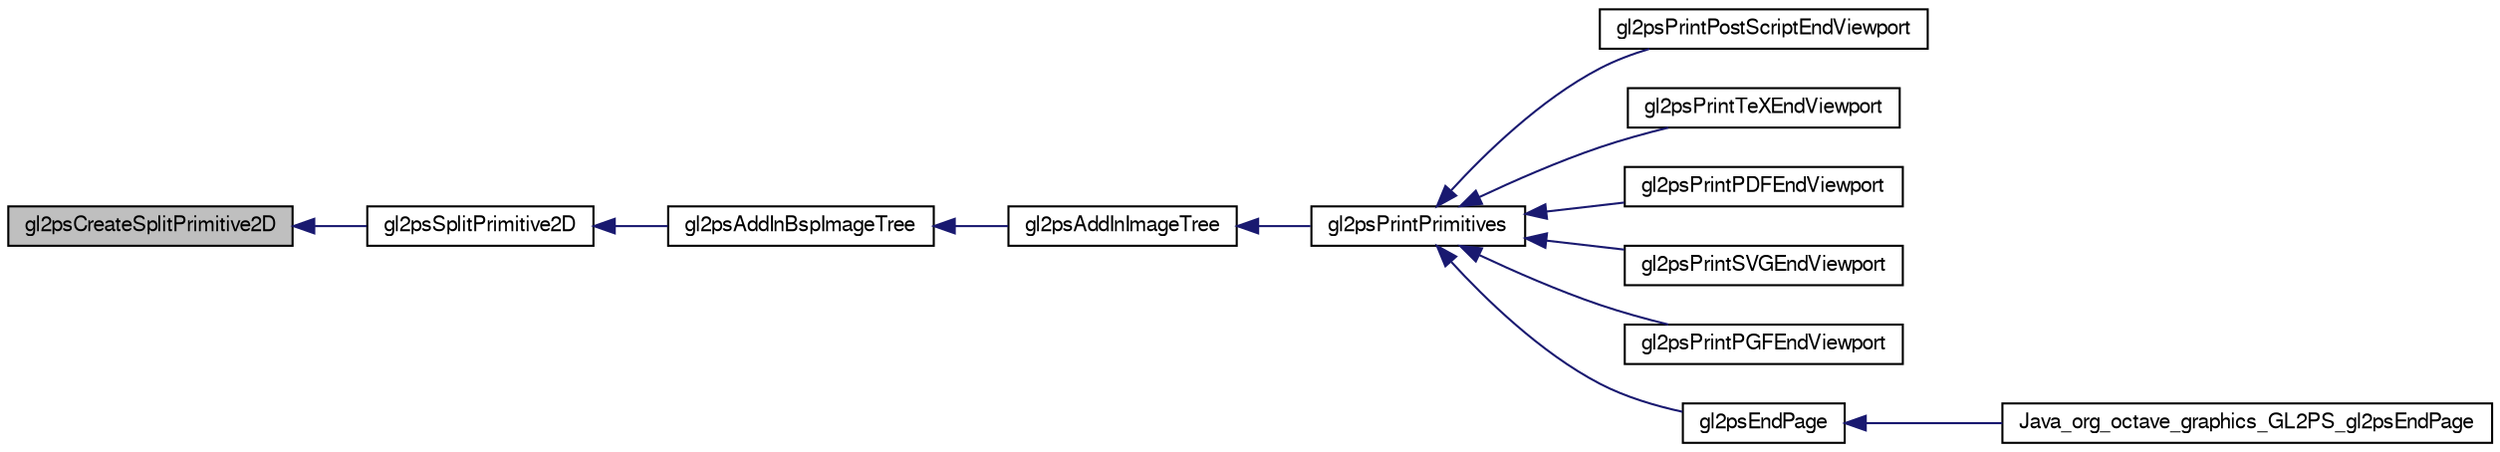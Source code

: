digraph G
{
  edge [fontname="FreeSans",fontsize="10",labelfontname="FreeSans",labelfontsize="10"];
  node [fontname="FreeSans",fontsize="10",shape=record];
  rankdir="LR";
  Node1 [label="gl2psCreateSplitPrimitive2D",height=0.2,width=0.4,color="black", fillcolor="grey75", style="filled" fontcolor="black"];
  Node1 -> Node2 [dir="back",color="midnightblue",fontsize="10",style="solid",fontname="FreeSans"];
  Node2 [label="gl2psSplitPrimitive2D",height=0.2,width=0.4,color="black", fillcolor="white", style="filled",URL="$gl2ps_8c.html#a27b55ebcdb7d29677eb7985e1cd437d4"];
  Node2 -> Node3 [dir="back",color="midnightblue",fontsize="10",style="solid",fontname="FreeSans"];
  Node3 [label="gl2psAddInBspImageTree",height=0.2,width=0.4,color="black", fillcolor="white", style="filled",URL="$gl2ps_8c.html#aa32bfee41ede700e6f4ddd3feed55cb7"];
  Node3 -> Node4 [dir="back",color="midnightblue",fontsize="10",style="solid",fontname="FreeSans"];
  Node4 [label="gl2psAddInImageTree",height=0.2,width=0.4,color="black", fillcolor="white", style="filled",URL="$gl2ps_8c.html#ac922753ff2ccd48beec9c2376f271258"];
  Node4 -> Node5 [dir="back",color="midnightblue",fontsize="10",style="solid",fontname="FreeSans"];
  Node5 [label="gl2psPrintPrimitives",height=0.2,width=0.4,color="black", fillcolor="white", style="filled",URL="$gl2ps_8c.html#a2a8f02c7a6eab001539f77b01f6d1941"];
  Node5 -> Node6 [dir="back",color="midnightblue",fontsize="10",style="solid",fontname="FreeSans"];
  Node6 [label="gl2psPrintPostScriptEndViewport",height=0.2,width=0.4,color="black", fillcolor="white", style="filled",URL="$gl2ps_8c.html#a3b0407153bd204bbcd617bf5a58ccd1c"];
  Node5 -> Node7 [dir="back",color="midnightblue",fontsize="10",style="solid",fontname="FreeSans"];
  Node7 [label="gl2psPrintTeXEndViewport",height=0.2,width=0.4,color="black", fillcolor="white", style="filled",URL="$gl2ps_8c.html#aa6c5bfc1045d8ad7b804164a3dc5fba8"];
  Node5 -> Node8 [dir="back",color="midnightblue",fontsize="10",style="solid",fontname="FreeSans"];
  Node8 [label="gl2psPrintPDFEndViewport",height=0.2,width=0.4,color="black", fillcolor="white", style="filled",URL="$gl2ps_8c.html#ab5bab8e233f1b7764e4747e3d8417d77"];
  Node5 -> Node9 [dir="back",color="midnightblue",fontsize="10",style="solid",fontname="FreeSans"];
  Node9 [label="gl2psPrintSVGEndViewport",height=0.2,width=0.4,color="black", fillcolor="white", style="filled",URL="$gl2ps_8c.html#a87f0c591d086c9139c5ea40cdb3bf64b"];
  Node5 -> Node10 [dir="back",color="midnightblue",fontsize="10",style="solid",fontname="FreeSans"];
  Node10 [label="gl2psPrintPGFEndViewport",height=0.2,width=0.4,color="black", fillcolor="white", style="filled",URL="$gl2ps_8c.html#ad1fb2099f1148001f84b7fe92f91089c"];
  Node5 -> Node11 [dir="back",color="midnightblue",fontsize="10",style="solid",fontname="FreeSans"];
  Node11 [label="gl2psEndPage",height=0.2,width=0.4,color="black", fillcolor="white", style="filled",URL="$gl2ps_8h.html#aaf866dd47c48600f1a724ddc49961a87"];
  Node11 -> Node12 [dir="back",color="midnightblue",fontsize="10",style="solid",fontname="FreeSans"];
  Node12 [label="Java_org_octave_graphics_GL2PS_gl2psEndPage",height=0.2,width=0.4,color="black", fillcolor="white", style="filled",URL="$gl2ps__java_8c.html#a42f69f605fe17bb51e569a004152f98a"];
}
